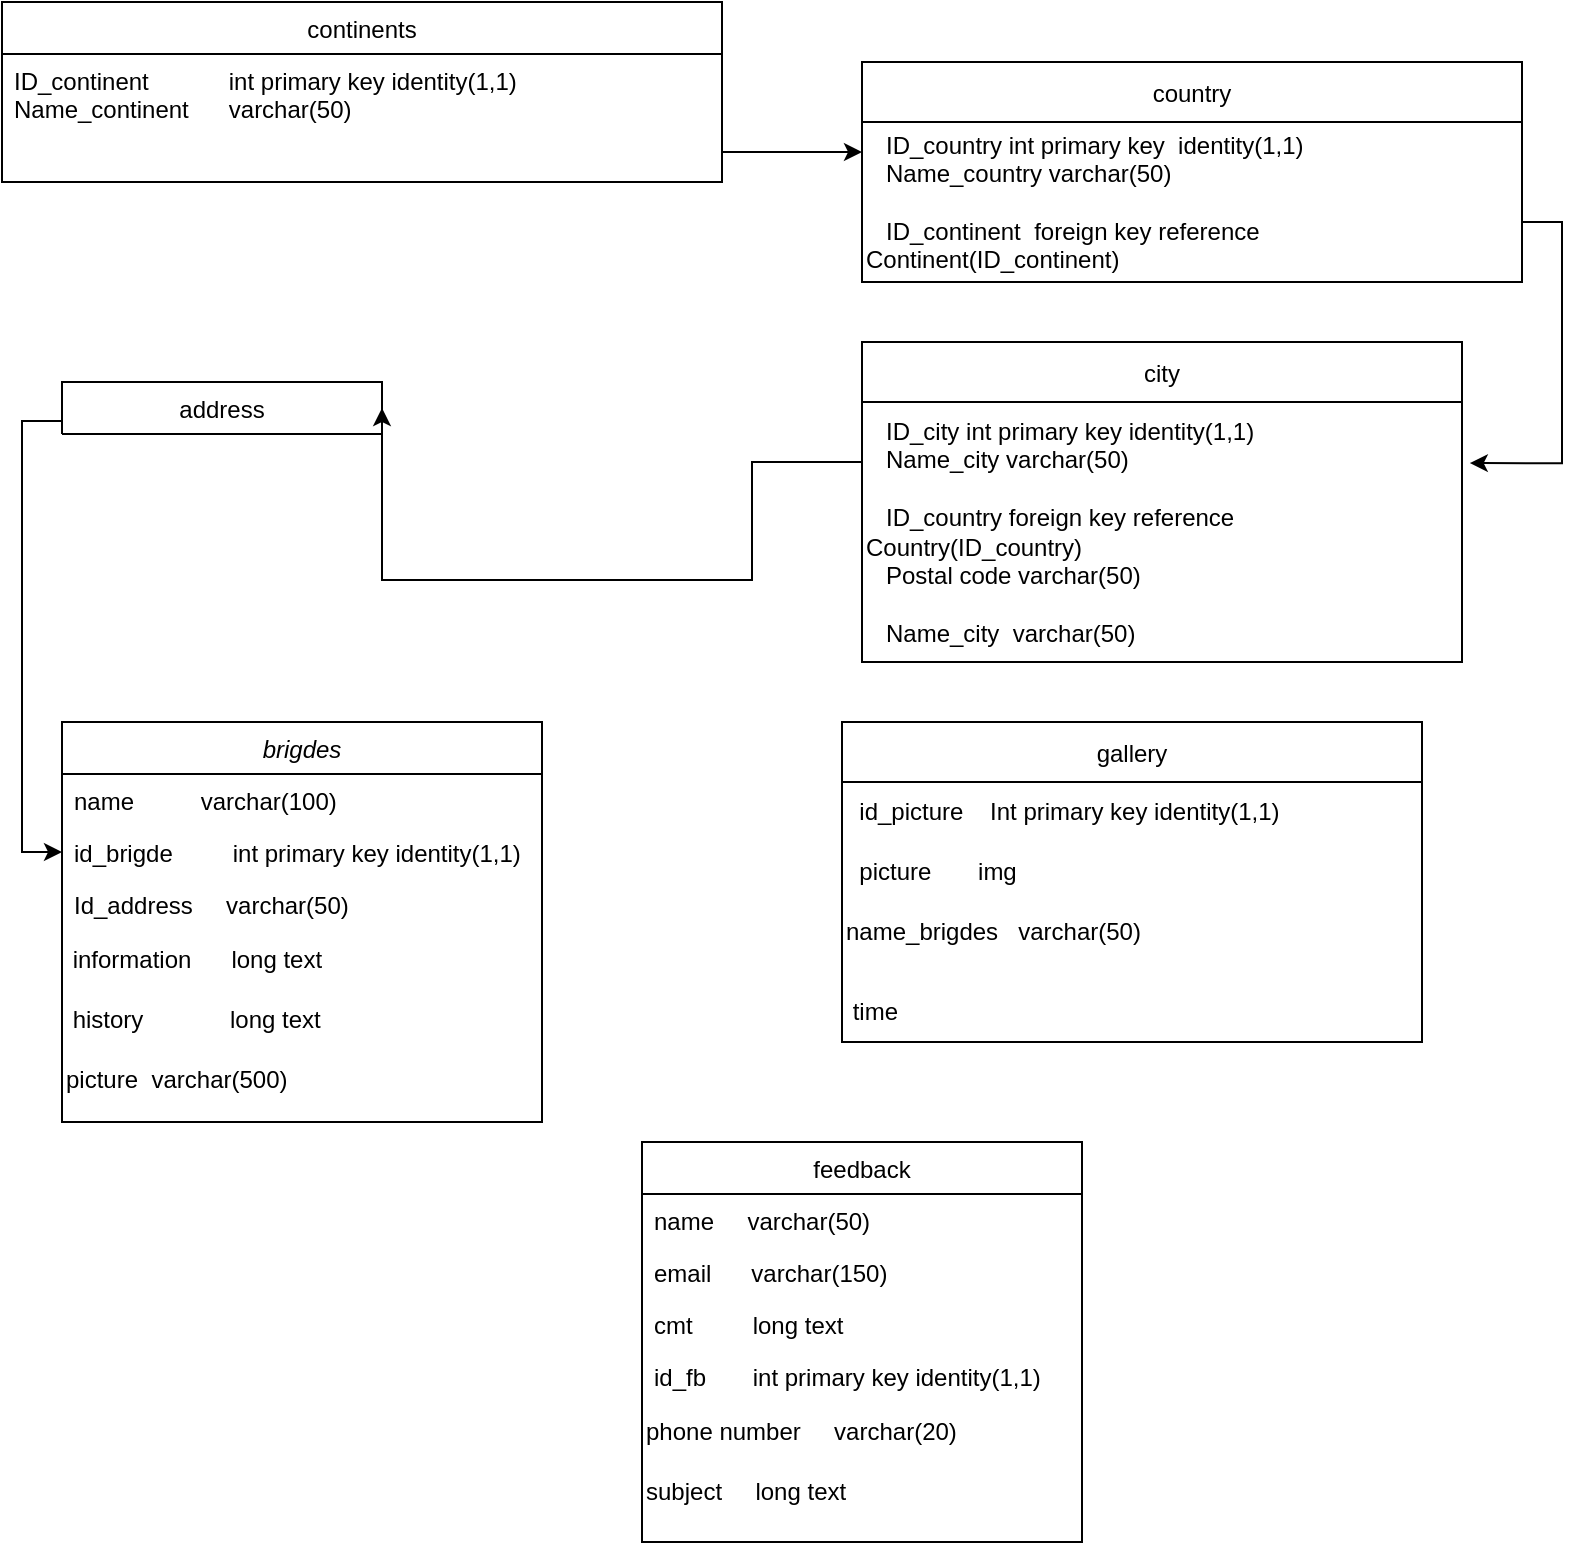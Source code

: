 <mxfile version="20.7.4" type="github">
  <diagram id="C5RBs43oDa-KdzZeNtuy" name="Page-1">
    <mxGraphModel dx="1434" dy="788" grid="1" gridSize="10" guides="1" tooltips="1" connect="1" arrows="1" fold="1" page="1" pageScale="1" pageWidth="827" pageHeight="1169" math="0" shadow="0">
      <root>
        <mxCell id="WIyWlLk6GJQsqaUBKTNV-0" />
        <mxCell id="WIyWlLk6GJQsqaUBKTNV-1" parent="WIyWlLk6GJQsqaUBKTNV-0" />
        <mxCell id="zkfFHV4jXpPFQw0GAbJ--0" value="brigdes" style="swimlane;fontStyle=2;align=center;verticalAlign=top;childLayout=stackLayout;horizontal=1;startSize=26;horizontalStack=0;resizeParent=1;resizeLast=0;collapsible=1;marginBottom=0;rounded=0;shadow=0;strokeWidth=1;" parent="WIyWlLk6GJQsqaUBKTNV-1" vertex="1">
          <mxGeometry x="40" y="400" width="240" height="200" as="geometry">
            <mxRectangle x="230" y="140" width="160" height="26" as="alternateBounds" />
          </mxGeometry>
        </mxCell>
        <mxCell id="zkfFHV4jXpPFQw0GAbJ--1" value="name          varchar(100)&#xa;" style="text;align=left;verticalAlign=top;spacingLeft=4;spacingRight=4;overflow=hidden;rotatable=0;points=[[0,0.5],[1,0.5]];portConstraint=eastwest;" parent="zkfFHV4jXpPFQw0GAbJ--0" vertex="1">
          <mxGeometry y="26" width="240" height="26" as="geometry" />
        </mxCell>
        <mxCell id="zkfFHV4jXpPFQw0GAbJ--2" value="id_brigde         int primary key identity(1,1)" style="text;align=left;verticalAlign=top;spacingLeft=4;spacingRight=4;overflow=hidden;rotatable=0;points=[[0,0.5],[1,0.5]];portConstraint=eastwest;rounded=0;shadow=0;html=0;" parent="zkfFHV4jXpPFQw0GAbJ--0" vertex="1">
          <mxGeometry y="52" width="240" height="26" as="geometry" />
        </mxCell>
        <mxCell id="zkfFHV4jXpPFQw0GAbJ--8" value="Id_address     varchar(50)" style="text;align=left;verticalAlign=top;spacingLeft=4;spacingRight=4;overflow=hidden;rotatable=0;points=[[0,0.5],[1,0.5]];portConstraint=eastwest;rounded=0;shadow=0;html=0;" parent="zkfFHV4jXpPFQw0GAbJ--0" vertex="1">
          <mxGeometry y="78" width="240" height="26" as="geometry" />
        </mxCell>
        <mxCell id="vSLZkBQeMU3utRzGUIIA-105" value="&amp;nbsp;information&amp;nbsp; &amp;nbsp; &amp;nbsp; long text" style="text;html=1;strokeColor=none;fillColor=none;align=left;verticalAlign=middle;whiteSpace=wrap;rounded=0;" parent="zkfFHV4jXpPFQw0GAbJ--0" vertex="1">
          <mxGeometry y="104" width="240" height="30" as="geometry" />
        </mxCell>
        <mxCell id="vSLZkBQeMU3utRzGUIIA-106" value="&amp;nbsp;history&amp;nbsp; &amp;nbsp; &amp;nbsp; &amp;nbsp; &amp;nbsp; &amp;nbsp; &amp;nbsp;long text" style="text;html=1;strokeColor=none;fillColor=none;align=left;verticalAlign=middle;whiteSpace=wrap;rounded=0;" parent="zkfFHV4jXpPFQw0GAbJ--0" vertex="1">
          <mxGeometry y="134" width="240" height="30" as="geometry" />
        </mxCell>
        <mxCell id="vSLZkBQeMU3utRzGUIIA-134" value="picture&lt;span style=&quot;white-space: pre;&quot;&gt; &lt;/span&gt;&lt;span style=&quot;white-space: pre;&quot;&gt; &lt;/span&gt;varchar(500)" style="text;html=1;strokeColor=none;fillColor=none;align=left;verticalAlign=middle;whiteSpace=wrap;rounded=0;" parent="zkfFHV4jXpPFQw0GAbJ--0" vertex="1">
          <mxGeometry y="164" width="240" height="30" as="geometry" />
        </mxCell>
        <mxCell id="zkfFHV4jXpPFQw0GAbJ--13" value="continents" style="swimlane;fontStyle=0;align=center;verticalAlign=top;childLayout=stackLayout;horizontal=1;startSize=26;horizontalStack=0;resizeParent=1;resizeLast=0;collapsible=1;marginBottom=0;rounded=0;shadow=0;strokeWidth=1;" parent="WIyWlLk6GJQsqaUBKTNV-1" vertex="1">
          <mxGeometry x="10" y="40" width="360" height="90" as="geometry">
            <mxRectangle x="340" y="380" width="170" height="26" as="alternateBounds" />
          </mxGeometry>
        </mxCell>
        <mxCell id="zkfFHV4jXpPFQw0GAbJ--14" value="ID_continent            int primary key identity(1,1)&#xa;Name_continent      varchar(50)" style="text;align=left;verticalAlign=top;spacingLeft=4;spacingRight=4;overflow=hidden;rotatable=0;points=[[0,0.5],[1,0.5]];portConstraint=eastwest;" parent="zkfFHV4jXpPFQw0GAbJ--13" vertex="1">
          <mxGeometry y="26" width="360" height="34" as="geometry" />
        </mxCell>
        <mxCell id="zkfFHV4jXpPFQw0GAbJ--17" value="address" style="swimlane;fontStyle=0;align=center;verticalAlign=top;childLayout=stackLayout;horizontal=1;startSize=26;horizontalStack=0;resizeParent=1;resizeLast=0;collapsible=1;marginBottom=0;rounded=0;shadow=0;strokeWidth=1;" parent="WIyWlLk6GJQsqaUBKTNV-1" vertex="1" collapsed="1">
          <mxGeometry x="40" y="230" width="160" height="26" as="geometry">
            <mxRectangle x="40" y="230" width="290" height="150" as="alternateBounds" />
          </mxGeometry>
        </mxCell>
        <mxCell id="zkfFHV4jXpPFQw0GAbJ--18" value="Street                    varchar(100)" style="text;align=left;verticalAlign=top;spacingLeft=4;spacingRight=4;overflow=hidden;rotatable=0;points=[[0,0.5],[1,0.5]];portConstraint=eastwest;" parent="zkfFHV4jXpPFQw0GAbJ--17" vertex="1">
          <mxGeometry y="26" width="290" height="26" as="geometry" />
        </mxCell>
        <mxCell id="cczwJO5PD6T4MEgW5Ji0-20" value="&amp;nbsp;ID_city&lt;span style=&quot;white-space: pre;&quot;&gt; &lt;/span&gt;&lt;span style=&quot;white-space: pre;&quot;&gt; &amp;nbsp;&lt;/span&gt;&amp;nbsp; &amp;nbsp; &amp;nbsp; &amp;nbsp; &amp;nbsp; &amp;nbsp; &amp;nbsp; foreign key reference City(ID_City)&amp;nbsp;&amp;nbsp;" style="text;html=1;strokeColor=none;fillColor=none;align=left;verticalAlign=middle;whiteSpace=wrap;rounded=0;" parent="zkfFHV4jXpPFQw0GAbJ--17" vertex="1">
          <mxGeometry y="52" width="290" height="30" as="geometry" />
        </mxCell>
        <mxCell id="vSLZkBQeMU3utRzGUIIA-13" value="ID_city            int primary key identity(1,1)" style="text;align=left;verticalAlign=top;spacingLeft=4;spacingRight=4;overflow=hidden;rotatable=0;points=[[0,0.5],[1,0.5]];portConstraint=eastwest;" parent="zkfFHV4jXpPFQw0GAbJ--17" vertex="1">
          <mxGeometry y="82" width="290" height="34" as="geometry" />
        </mxCell>
        <mxCell id="vSLZkBQeMU3utRzGUIIA-14" style="edgeStyle=orthogonalEdgeStyle;rounded=0;orthogonalLoop=1;jettySize=auto;html=1;exitX=0;exitY=0.5;exitDx=0;exitDy=0;entryX=0;entryY=0.75;entryDx=0;entryDy=0;" parent="zkfFHV4jXpPFQw0GAbJ--17" source="cczwJO5PD6T4MEgW5Ji0-20" target="cczwJO5PD6T4MEgW5Ji0-20" edge="1">
          <mxGeometry relative="1" as="geometry" />
        </mxCell>
        <mxCell id="cczwJO5PD6T4MEgW5Ji0-11" value="feedback&#xa;&#xa;" style="swimlane;fontStyle=0;align=center;verticalAlign=top;childLayout=stackLayout;horizontal=1;startSize=26;horizontalStack=0;resizeParent=1;resizeLast=0;collapsible=1;marginBottom=0;rounded=0;shadow=0;strokeWidth=1;" parent="WIyWlLk6GJQsqaUBKTNV-1" vertex="1">
          <mxGeometry x="330" y="610" width="220" height="200" as="geometry">
            <mxRectangle x="550" y="140" width="160" height="26" as="alternateBounds" />
          </mxGeometry>
        </mxCell>
        <mxCell id="cczwJO5PD6T4MEgW5Ji0-12" value="name     varchar(50)&#xa;" style="text;align=left;verticalAlign=top;spacingLeft=4;spacingRight=4;overflow=hidden;rotatable=0;points=[[0,0.5],[1,0.5]];portConstraint=eastwest;" parent="cczwJO5PD6T4MEgW5Ji0-11" vertex="1">
          <mxGeometry y="26" width="220" height="26" as="geometry" />
        </mxCell>
        <mxCell id="cczwJO5PD6T4MEgW5Ji0-13" value="email      varchar(150)" style="text;align=left;verticalAlign=top;spacingLeft=4;spacingRight=4;overflow=hidden;rotatable=0;points=[[0,0.5],[1,0.5]];portConstraint=eastwest;rounded=0;shadow=0;html=0;" parent="cczwJO5PD6T4MEgW5Ji0-11" vertex="1">
          <mxGeometry y="52" width="220" height="26" as="geometry" />
        </mxCell>
        <mxCell id="cczwJO5PD6T4MEgW5Ji0-14" value="cmt         long text" style="text;align=left;verticalAlign=top;spacingLeft=4;spacingRight=4;overflow=hidden;rotatable=0;points=[[0,0.5],[1,0.5]];portConstraint=eastwest;rounded=0;shadow=0;html=0;" parent="cczwJO5PD6T4MEgW5Ji0-11" vertex="1">
          <mxGeometry y="78" width="220" height="26" as="geometry" />
        </mxCell>
        <mxCell id="cczwJO5PD6T4MEgW5Ji0-15" value="id_fb       int primary key identity(1,1)" style="text;align=left;verticalAlign=top;spacingLeft=4;spacingRight=4;overflow=hidden;rotatable=0;points=[[0,0.5],[1,0.5]];portConstraint=eastwest;rounded=0;shadow=0;html=0;" parent="cczwJO5PD6T4MEgW5Ji0-11" vertex="1">
          <mxGeometry y="104" width="220" height="26" as="geometry" />
        </mxCell>
        <mxCell id="vSLZkBQeMU3utRzGUIIA-117" value="phone number&amp;nbsp; &amp;nbsp; &amp;nbsp;varchar(20)" style="text;html=1;strokeColor=none;fillColor=none;align=left;verticalAlign=middle;whiteSpace=wrap;rounded=0;" parent="cczwJO5PD6T4MEgW5Ji0-11" vertex="1">
          <mxGeometry y="130" width="220" height="30" as="geometry" />
        </mxCell>
        <mxCell id="vSLZkBQeMU3utRzGUIIA-118" value="subject&amp;nbsp; &amp;nbsp;&lt;span style=&quot;white-space: pre;&quot;&gt; &lt;/span&gt;&lt;span style=&quot;white-space: pre;&quot;&gt; &lt;/span&gt;long text" style="text;html=1;strokeColor=none;fillColor=none;align=left;verticalAlign=middle;whiteSpace=wrap;rounded=0;" parent="cczwJO5PD6T4MEgW5Ji0-11" vertex="1">
          <mxGeometry y="160" width="220" height="30" as="geometry" />
        </mxCell>
        <mxCell id="vSLZkBQeMU3utRzGUIIA-84" value="country" style="shape=table;startSize=30;container=1;collapsible=0;childLayout=tableLayout;" parent="WIyWlLk6GJQsqaUBKTNV-1" vertex="1">
          <mxGeometry x="440" y="70" width="330" height="110" as="geometry" />
        </mxCell>
        <mxCell id="vSLZkBQeMU3utRzGUIIA-85" value="" style="shape=tableRow;horizontal=0;startSize=0;swimlaneHead=0;swimlaneBody=0;top=0;left=0;bottom=0;right=0;collapsible=0;dropTarget=0;fillColor=none;points=[[0,0.5],[1,0.5]];portConstraint=eastwest;" parent="vSLZkBQeMU3utRzGUIIA-84" vertex="1">
          <mxGeometry y="30" width="330" height="80" as="geometry" />
        </mxCell>
        <mxCell id="vSLZkBQeMU3utRzGUIIA-86" value="&amp;nbsp; &amp;nbsp;ID_country&lt;span style=&quot;&quot;&gt; &lt;/span&gt;int primary key&amp;nbsp; identity(1,1)&lt;br&gt;&amp;nbsp; &amp;nbsp;Name_country &lt;span style=&quot;&quot;&gt; &lt;/span&gt;varchar(50)&lt;br&gt;&amp;nbsp; &amp;nbsp;&lt;br&gt;&amp;nbsp; &amp;nbsp;ID_continent&amp;nbsp;&lt;span style=&quot;&quot;&gt; &lt;/span&gt;foreign key reference Continent(ID_continent)&amp;nbsp;" style="shape=partialRectangle;html=1;whiteSpace=wrap;connectable=0;overflow=hidden;fillColor=none;top=0;left=0;bottom=0;right=0;pointerEvents=1;align=left;" parent="vSLZkBQeMU3utRzGUIIA-85" vertex="1">
          <mxGeometry width="330" height="80" as="geometry">
            <mxRectangle width="330" height="80" as="alternateBounds" />
          </mxGeometry>
        </mxCell>
        <mxCell id="vSLZkBQeMU3utRzGUIIA-93" value="city" style="shape=table;startSize=30;container=1;collapsible=0;childLayout=tableLayout;" parent="WIyWlLk6GJQsqaUBKTNV-1" vertex="1">
          <mxGeometry x="440" y="210" width="300" height="160" as="geometry" />
        </mxCell>
        <mxCell id="vSLZkBQeMU3utRzGUIIA-94" value="" style="shape=tableRow;horizontal=0;startSize=0;swimlaneHead=0;swimlaneBody=0;top=0;left=0;bottom=0;right=0;collapsible=0;dropTarget=0;fillColor=none;points=[[0,0.5],[1,0.5]];portConstraint=eastwest;" parent="vSLZkBQeMU3utRzGUIIA-93" vertex="1">
          <mxGeometry y="30" width="300" height="130" as="geometry" />
        </mxCell>
        <mxCell id="vSLZkBQeMU3utRzGUIIA-95" value="&amp;nbsp; &amp;nbsp;ID_city&lt;span style=&quot;&quot;&gt; &lt;/span&gt; int primary key identity(1,1)&lt;br&gt;&amp;nbsp; &amp;nbsp;Name_city varchar(50)&amp;nbsp; &amp;nbsp;&lt;br&gt;&amp;nbsp; &amp;nbsp;&lt;br&gt;&amp;nbsp; &amp;nbsp;ID_country foreign key reference Country(ID_country)&amp;nbsp;&lt;br&gt;&amp;nbsp; &amp;nbsp;Postal code varchar(50)&lt;br&gt;&lt;br&gt;&amp;nbsp; &amp;nbsp;Name_city&amp;nbsp;&lt;span style=&quot;&quot;&gt; &lt;/span&gt;varchar(50)" style="shape=partialRectangle;html=1;whiteSpace=wrap;connectable=0;overflow=hidden;fillColor=none;top=0;left=0;bottom=0;right=0;pointerEvents=1;align=left;" parent="vSLZkBQeMU3utRzGUIIA-94" vertex="1">
          <mxGeometry width="300" height="130" as="geometry">
            <mxRectangle width="300" height="130" as="alternateBounds" />
          </mxGeometry>
        </mxCell>
        <mxCell id="vSLZkBQeMU3utRzGUIIA-97" value="gallery" style="shape=table;startSize=30;container=1;collapsible=0;childLayout=tableLayout;" parent="WIyWlLk6GJQsqaUBKTNV-1" vertex="1">
          <mxGeometry x="430" y="400" width="290" height="160" as="geometry" />
        </mxCell>
        <mxCell id="vSLZkBQeMU3utRzGUIIA-98" value="" style="shape=tableRow;horizontal=0;startSize=0;swimlaneHead=0;swimlaneBody=0;top=0;left=0;bottom=0;right=0;collapsible=0;dropTarget=0;fillColor=none;points=[[0,0.5],[1,0.5]];portConstraint=eastwest;" parent="vSLZkBQeMU3utRzGUIIA-97" vertex="1">
          <mxGeometry y="30" width="290" height="130" as="geometry" />
        </mxCell>
        <mxCell id="vSLZkBQeMU3utRzGUIIA-99" value="" style="shape=partialRectangle;html=1;whiteSpace=wrap;connectable=0;overflow=hidden;fillColor=none;top=0;left=0;bottom=0;right=0;pointerEvents=1;" parent="vSLZkBQeMU3utRzGUIIA-98" vertex="1">
          <mxGeometry width="290" height="130" as="geometry">
            <mxRectangle width="290" height="130" as="alternateBounds" />
          </mxGeometry>
        </mxCell>
        <mxCell id="vSLZkBQeMU3utRzGUIIA-103" value="&amp;nbsp; id_picture&amp;nbsp; &amp;nbsp; Int primary key identity(1,1)&amp;nbsp;" style="text;html=1;strokeColor=none;fillColor=none;align=left;verticalAlign=middle;whiteSpace=wrap;rounded=0;" parent="WIyWlLk6GJQsqaUBKTNV-1" vertex="1">
          <mxGeometry x="430" y="430" width="290" height="30" as="geometry" />
        </mxCell>
        <mxCell id="vSLZkBQeMU3utRzGUIIA-104" value="&amp;nbsp; picture&amp;nbsp; &amp;nbsp; &amp;nbsp; &amp;nbsp;img" style="text;html=1;strokeColor=none;fillColor=none;align=left;verticalAlign=middle;whiteSpace=wrap;rounded=0;" parent="WIyWlLk6GJQsqaUBKTNV-1" vertex="1">
          <mxGeometry x="430" y="460" width="220" height="30" as="geometry" />
        </mxCell>
        <mxCell id="vSLZkBQeMU3utRzGUIIA-107" style="edgeStyle=orthogonalEdgeStyle;rounded=0;orthogonalLoop=1;jettySize=auto;html=1;exitX=1;exitY=0.5;exitDx=0;exitDy=0;" parent="WIyWlLk6GJQsqaUBKTNV-1" edge="1">
          <mxGeometry relative="1" as="geometry">
            <mxPoint x="440" y="115" as="targetPoint" />
            <mxPoint x="370" y="115" as="sourcePoint" />
          </mxGeometry>
        </mxCell>
        <mxCell id="vSLZkBQeMU3utRzGUIIA-108" style="edgeStyle=orthogonalEdgeStyle;rounded=0;orthogonalLoop=1;jettySize=auto;html=1;entryX=1.013;entryY=0.235;entryDx=0;entryDy=0;entryPerimeter=0;" parent="WIyWlLk6GJQsqaUBKTNV-1" source="vSLZkBQeMU3utRzGUIIA-85" target="vSLZkBQeMU3utRzGUIIA-94" edge="1">
          <mxGeometry relative="1" as="geometry">
            <Array as="points">
              <mxPoint x="790" y="150" />
              <mxPoint x="790" y="271" />
            </Array>
          </mxGeometry>
        </mxCell>
        <mxCell id="vSLZkBQeMU3utRzGUIIA-111" style="edgeStyle=orthogonalEdgeStyle;rounded=0;orthogonalLoop=1;jettySize=auto;html=1;entryX=1;entryY=0.5;entryDx=0;entryDy=0;" parent="WIyWlLk6GJQsqaUBKTNV-1" source="vSLZkBQeMU3utRzGUIIA-94" target="vSLZkBQeMU3utRzGUIIA-13" edge="1">
          <mxGeometry relative="1" as="geometry">
            <Array as="points">
              <mxPoint x="385" y="270" />
              <mxPoint x="385" y="329" />
            </Array>
          </mxGeometry>
        </mxCell>
        <mxCell id="vSLZkBQeMU3utRzGUIIA-112" style="edgeStyle=orthogonalEdgeStyle;rounded=0;orthogonalLoop=1;jettySize=auto;html=1;exitX=0;exitY=0.75;exitDx=0;exitDy=0;entryX=0;entryY=0.5;entryDx=0;entryDy=0;" parent="WIyWlLk6GJQsqaUBKTNV-1" source="cczwJO5PD6T4MEgW5Ji0-20" target="zkfFHV4jXpPFQw0GAbJ--2" edge="1">
          <mxGeometry relative="1" as="geometry" />
        </mxCell>
        <mxCell id="vSLZkBQeMU3utRzGUIIA-128" value="name_brigdes&lt;span style=&quot;white-space: pre;&quot;&gt; &lt;/span&gt;&lt;span style=&quot;white-space: pre;&quot;&gt; &lt;/span&gt;&lt;span style=&quot;white-space: pre;&quot;&gt; &lt;/span&gt;varchar(50)" style="text;html=1;strokeColor=none;fillColor=none;align=left;verticalAlign=middle;whiteSpace=wrap;rounded=0;" parent="WIyWlLk6GJQsqaUBKTNV-1" vertex="1">
          <mxGeometry x="430" y="490" width="290" height="30" as="geometry" />
        </mxCell>
        <mxCell id="vSLZkBQeMU3utRzGUIIA-132" value="&amp;nbsp;time&amp;nbsp;&amp;nbsp;" style="text;html=1;strokeColor=none;fillColor=none;align=left;verticalAlign=middle;whiteSpace=wrap;rounded=0;" parent="WIyWlLk6GJQsqaUBKTNV-1" vertex="1">
          <mxGeometry x="430" y="530" width="290" height="30" as="geometry" />
        </mxCell>
      </root>
    </mxGraphModel>
  </diagram>
</mxfile>
